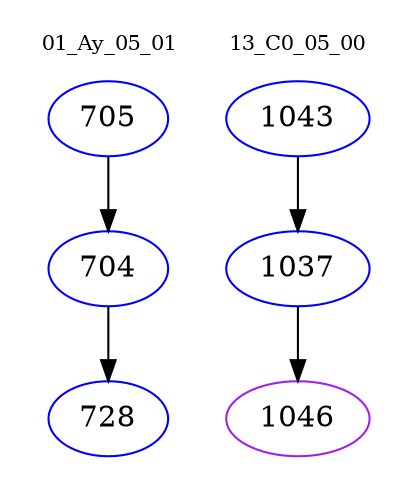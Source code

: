 digraph{
subgraph cluster_0 {
color = white
label = "01_Ay_05_01";
fontsize=10;
T0_705 [label="705", color="blue"]
T0_705 -> T0_704 [color="black"]
T0_704 [label="704", color="blue"]
T0_704 -> T0_728 [color="black"]
T0_728 [label="728", color="blue"]
}
subgraph cluster_1 {
color = white
label = "13_C0_05_00";
fontsize=10;
T1_1043 [label="1043", color="blue"]
T1_1043 -> T1_1037 [color="black"]
T1_1037 [label="1037", color="blue"]
T1_1037 -> T1_1046 [color="black"]
T1_1046 [label="1046", color="purple"]
}
}

